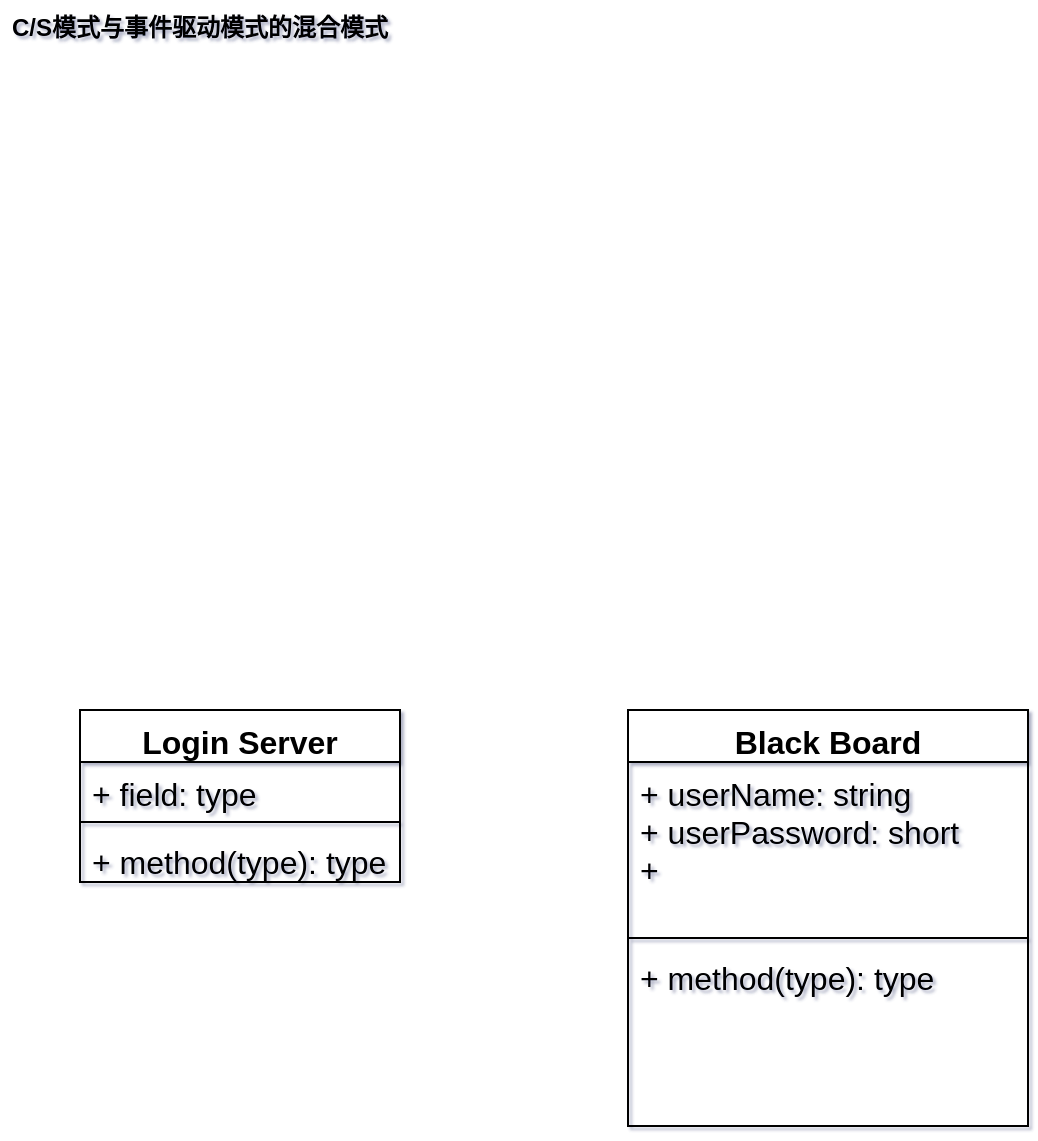 <mxfile version="20.2.3" type="github">
  <diagram id="C5RBs43oDa-KdzZeNtuy" name="Page-1">
    <mxGraphModel dx="847" dy="592" grid="1" gridSize="10" guides="1" tooltips="1" connect="1" arrows="1" fold="1" page="1" pageScale="1" pageWidth="827" pageHeight="1169" background="none" math="0" shadow="1">
      <root>
        <object label="" id="WIyWlLk6GJQsqaUBKTNV-0">
          <mxCell />
        </object>
        <mxCell id="WIyWlLk6GJQsqaUBKTNV-1" parent="WIyWlLk6GJQsqaUBKTNV-0" />
        <mxCell id="xjSaYxMaS2mXjtO1ptYd-2" value="C/S模式与事件驱动模式的混合模式" style="text;align=center;fontStyle=1;verticalAlign=middle;spacingLeft=3;spacingRight=3;strokeColor=none;rotatable=0;points=[[0,0.5],[1,0.5]];portConstraint=eastwest;fillColor=none;rounded=0;" parent="WIyWlLk6GJQsqaUBKTNV-1" vertex="1">
          <mxGeometry y="6" width="200" height="26" as="geometry" />
        </mxCell>
        <mxCell id="xjSaYxMaS2mXjtO1ptYd-7" value="Login Server" style="swimlane;fontStyle=1;align=center;verticalAlign=top;childLayout=stackLayout;horizontal=1;startSize=26;horizontalStack=0;resizeParent=1;resizeParentMax=0;resizeLast=0;collapsible=1;marginBottom=0;fontSize=16;" parent="WIyWlLk6GJQsqaUBKTNV-1" vertex="1">
          <mxGeometry x="40" y="361" width="160" height="86" as="geometry" />
        </mxCell>
        <mxCell id="xjSaYxMaS2mXjtO1ptYd-8" value="+ field: type" style="text;strokeColor=none;fillColor=none;align=left;verticalAlign=top;spacingLeft=4;spacingRight=4;overflow=hidden;rotatable=0;points=[[0,0.5],[1,0.5]];portConstraint=eastwest;fontSize=16;" parent="xjSaYxMaS2mXjtO1ptYd-7" vertex="1">
          <mxGeometry y="26" width="160" height="26" as="geometry" />
        </mxCell>
        <mxCell id="xjSaYxMaS2mXjtO1ptYd-9" value="" style="line;strokeWidth=1;fillColor=none;align=left;verticalAlign=middle;spacingTop=-1;spacingLeft=3;spacingRight=3;rotatable=0;labelPosition=right;points=[];portConstraint=eastwest;fontSize=16;" parent="xjSaYxMaS2mXjtO1ptYd-7" vertex="1">
          <mxGeometry y="52" width="160" height="8" as="geometry" />
        </mxCell>
        <mxCell id="xjSaYxMaS2mXjtO1ptYd-10" value="+ method(type): type" style="text;strokeColor=none;fillColor=none;align=left;verticalAlign=top;spacingLeft=4;spacingRight=4;overflow=hidden;rotatable=0;points=[[0,0.5],[1,0.5]];portConstraint=eastwest;fontSize=16;" parent="xjSaYxMaS2mXjtO1ptYd-7" vertex="1">
          <mxGeometry y="60" width="160" height="26" as="geometry" />
        </mxCell>
        <mxCell id="xjSaYxMaS2mXjtO1ptYd-11" value="Black Board" style="swimlane;fontStyle=1;align=center;verticalAlign=top;childLayout=stackLayout;horizontal=1;startSize=26;horizontalStack=0;resizeParent=1;resizeParentMax=0;resizeLast=0;collapsible=1;marginBottom=0;fontSize=16;fillColor=default;" parent="WIyWlLk6GJQsqaUBKTNV-1" vertex="1">
          <mxGeometry x="314" y="361" width="200" height="208" as="geometry" />
        </mxCell>
        <mxCell id="xjSaYxMaS2mXjtO1ptYd-12" value="+ userName: string&#xa;+ userPassword: short&#xa;+ " style="text;strokeColor=none;fillColor=none;align=left;verticalAlign=top;spacingLeft=4;spacingRight=4;overflow=hidden;rotatable=0;points=[[0,0.5],[1,0.5]];portConstraint=eastwest;fontSize=16;" parent="xjSaYxMaS2mXjtO1ptYd-11" vertex="1">
          <mxGeometry y="26" width="200" height="84" as="geometry" />
        </mxCell>
        <mxCell id="xjSaYxMaS2mXjtO1ptYd-13" value="" style="line;strokeWidth=1;fillColor=none;align=left;verticalAlign=middle;spacingTop=-1;spacingLeft=3;spacingRight=3;rotatable=0;labelPosition=right;points=[];portConstraint=eastwest;fontSize=16;" parent="xjSaYxMaS2mXjtO1ptYd-11" vertex="1">
          <mxGeometry y="110" width="200" height="8" as="geometry" />
        </mxCell>
        <mxCell id="xjSaYxMaS2mXjtO1ptYd-14" value="+ method(type): type" style="text;strokeColor=none;fillColor=none;align=left;verticalAlign=top;spacingLeft=4;spacingRight=4;overflow=hidden;rotatable=0;points=[[0,0.5],[1,0.5]];portConstraint=eastwest;fontSize=16;" parent="xjSaYxMaS2mXjtO1ptYd-11" vertex="1">
          <mxGeometry y="118" width="200" height="90" as="geometry" />
        </mxCell>
      </root>
    </mxGraphModel>
  </diagram>
</mxfile>
